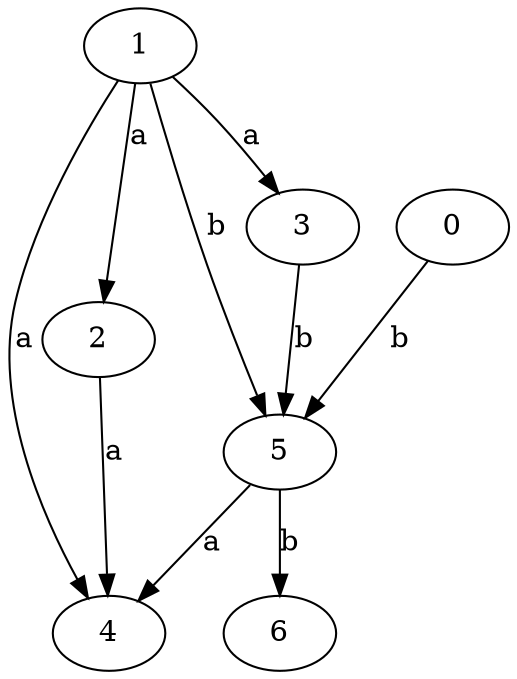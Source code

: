 strict digraph  {
1;
2;
3;
0;
4;
5;
6;
1 -> 2  [label=a];
1 -> 3  [label=a];
1 -> 4  [label=a];
1 -> 5  [label=b];
2 -> 4  [label=a];
3 -> 5  [label=b];
0 -> 5  [label=b];
5 -> 4  [label=a];
5 -> 6  [label=b];
}
